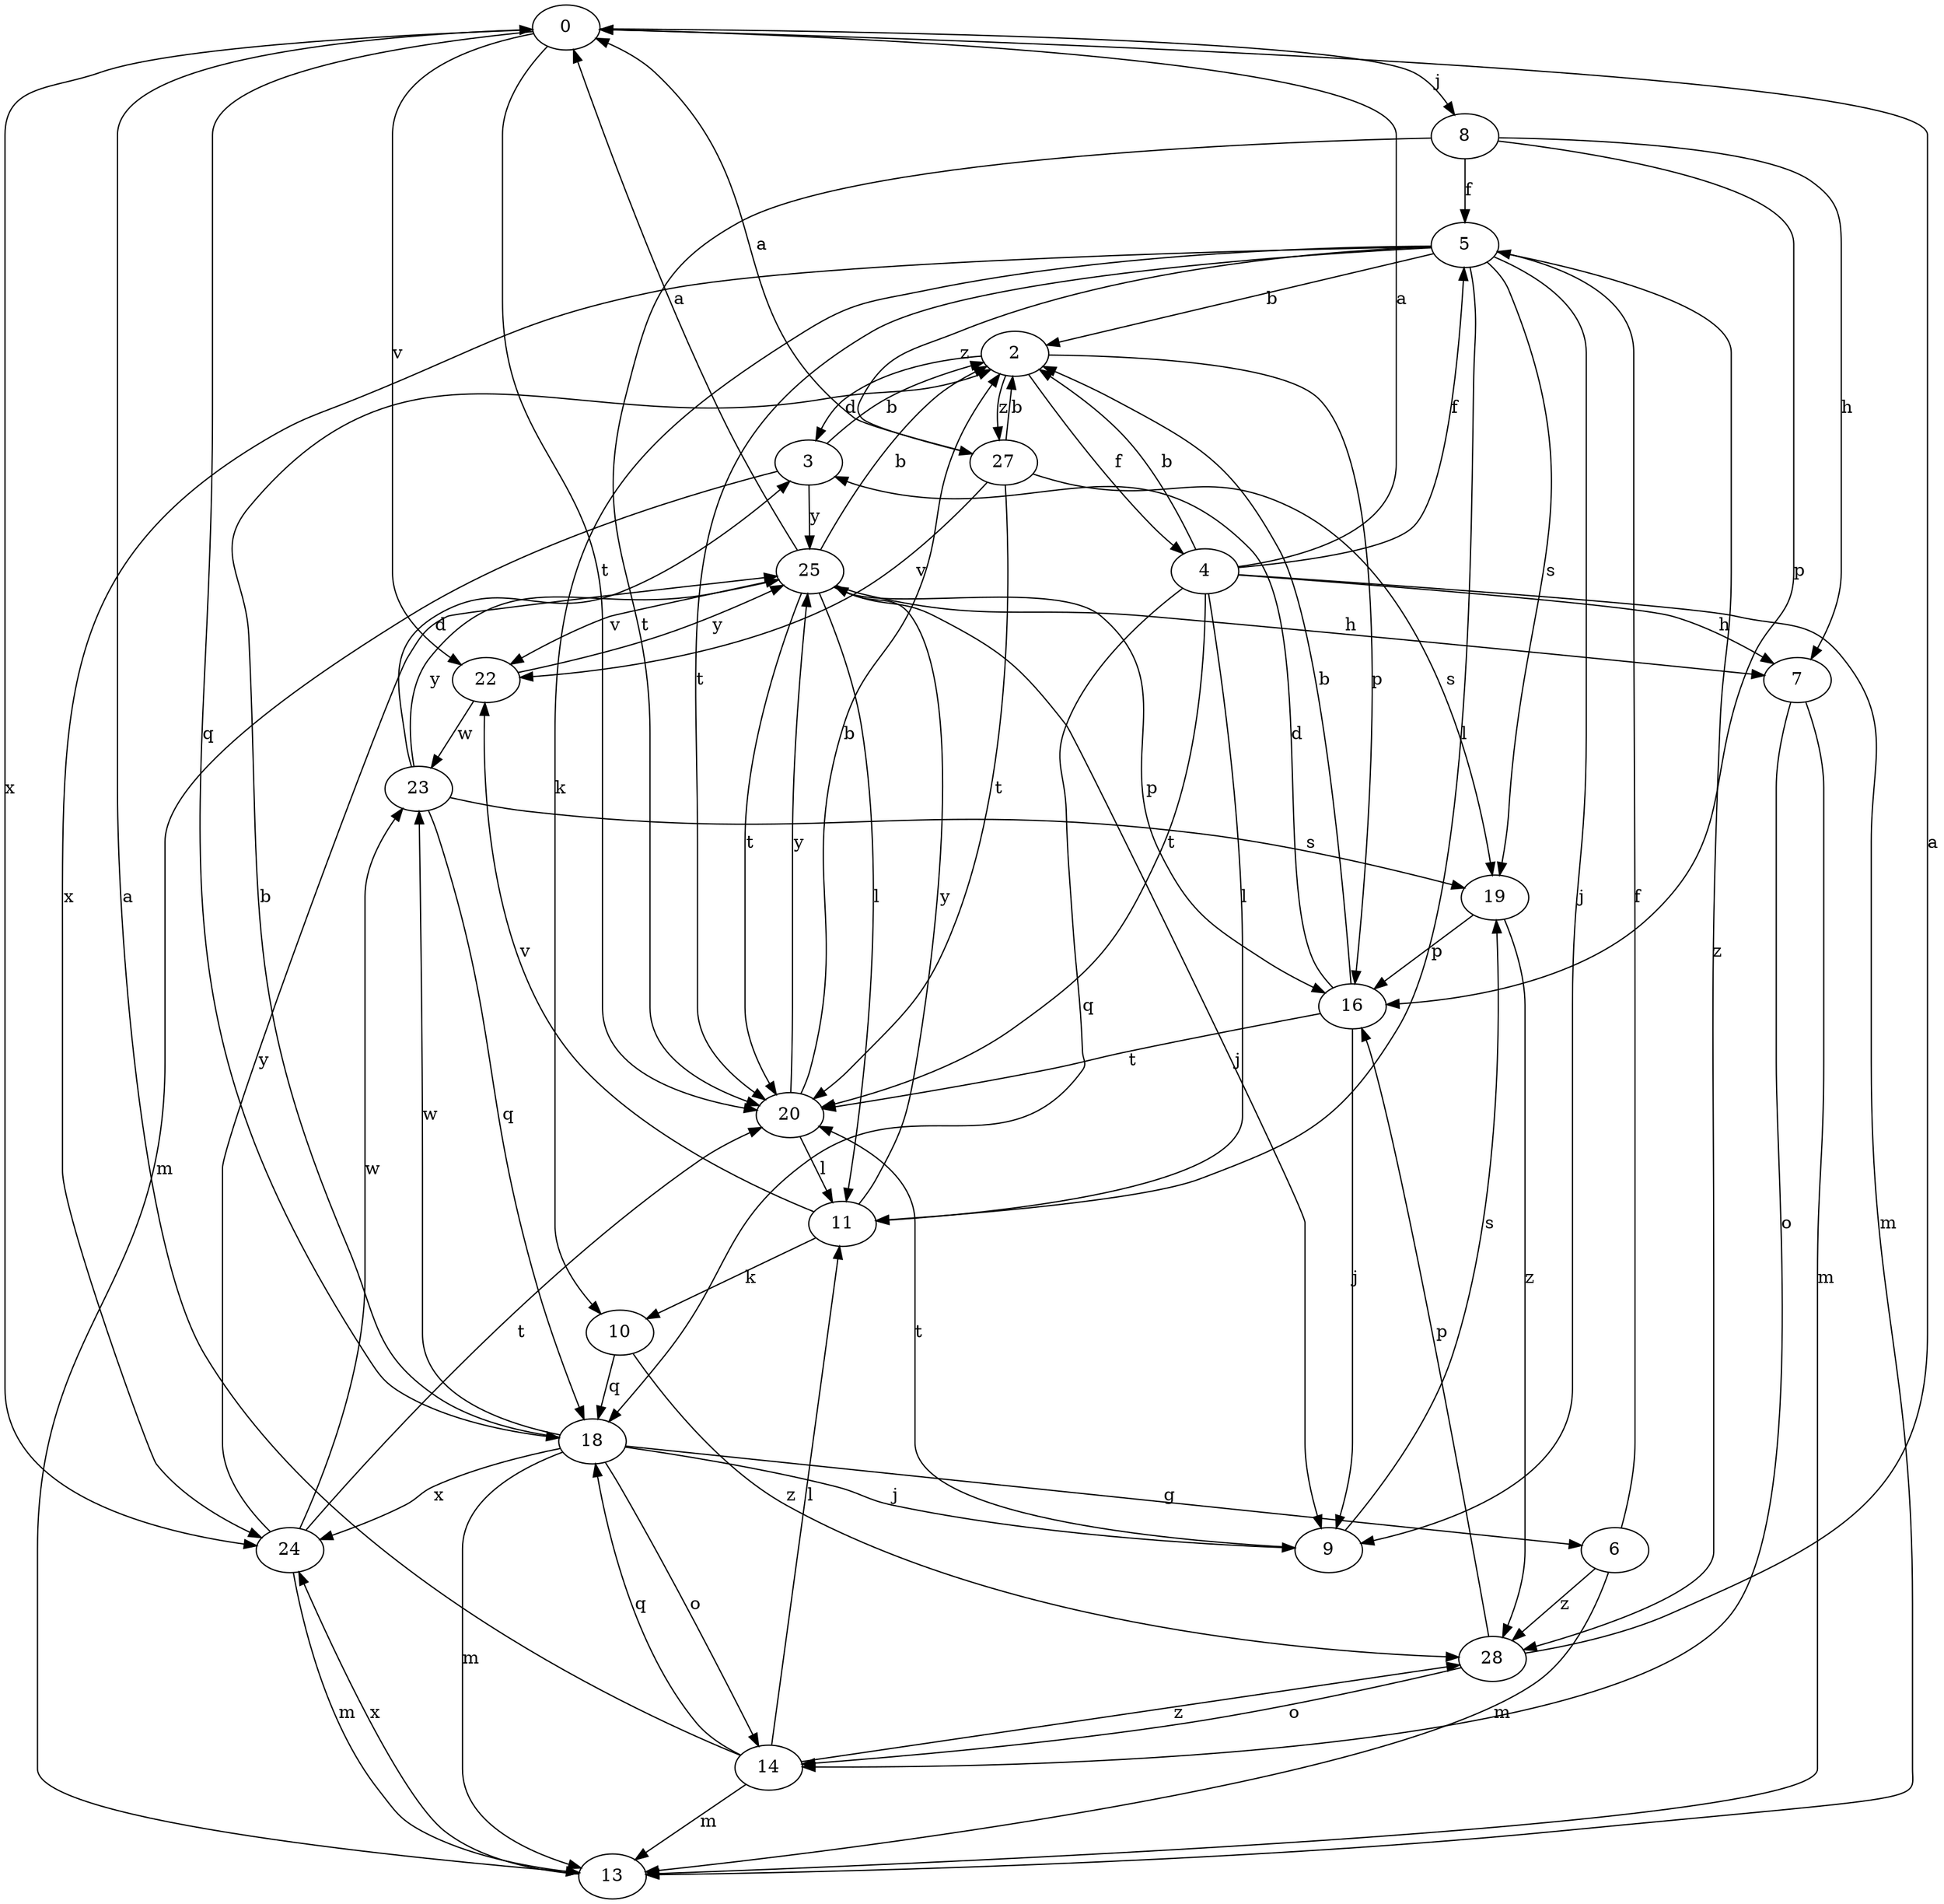 strict digraph  {
0;
2;
3;
4;
5;
6;
7;
8;
9;
10;
11;
13;
14;
16;
18;
19;
20;
22;
23;
24;
25;
27;
28;
0 -> 8  [label=j];
0 -> 18  [label=q];
0 -> 20  [label=t];
0 -> 22  [label=v];
0 -> 24  [label=x];
2 -> 3  [label=d];
2 -> 4  [label=f];
2 -> 16  [label=p];
2 -> 27  [label=z];
3 -> 2  [label=b];
3 -> 13  [label=m];
3 -> 25  [label=y];
4 -> 0  [label=a];
4 -> 2  [label=b];
4 -> 5  [label=f];
4 -> 7  [label=h];
4 -> 11  [label=l];
4 -> 13  [label=m];
4 -> 18  [label=q];
4 -> 20  [label=t];
5 -> 2  [label=b];
5 -> 9  [label=j];
5 -> 10  [label=k];
5 -> 11  [label=l];
5 -> 19  [label=s];
5 -> 20  [label=t];
5 -> 24  [label=x];
5 -> 27  [label=z];
5 -> 28  [label=z];
6 -> 5  [label=f];
6 -> 13  [label=m];
6 -> 28  [label=z];
7 -> 13  [label=m];
7 -> 14  [label=o];
8 -> 5  [label=f];
8 -> 7  [label=h];
8 -> 16  [label=p];
8 -> 20  [label=t];
9 -> 19  [label=s];
9 -> 20  [label=t];
10 -> 18  [label=q];
10 -> 28  [label=z];
11 -> 10  [label=k];
11 -> 22  [label=v];
11 -> 25  [label=y];
13 -> 24  [label=x];
14 -> 0  [label=a];
14 -> 11  [label=l];
14 -> 13  [label=m];
14 -> 18  [label=q];
14 -> 28  [label=z];
16 -> 2  [label=b];
16 -> 3  [label=d];
16 -> 9  [label=j];
16 -> 20  [label=t];
18 -> 2  [label=b];
18 -> 6  [label=g];
18 -> 9  [label=j];
18 -> 13  [label=m];
18 -> 14  [label=o];
18 -> 23  [label=w];
18 -> 24  [label=x];
19 -> 16  [label=p];
19 -> 28  [label=z];
20 -> 2  [label=b];
20 -> 11  [label=l];
20 -> 25  [label=y];
22 -> 23  [label=w];
22 -> 25  [label=y];
23 -> 3  [label=d];
23 -> 18  [label=q];
23 -> 19  [label=s];
23 -> 25  [label=y];
24 -> 13  [label=m];
24 -> 20  [label=t];
24 -> 23  [label=w];
24 -> 25  [label=y];
25 -> 0  [label=a];
25 -> 2  [label=b];
25 -> 7  [label=h];
25 -> 9  [label=j];
25 -> 11  [label=l];
25 -> 16  [label=p];
25 -> 20  [label=t];
25 -> 22  [label=v];
27 -> 0  [label=a];
27 -> 2  [label=b];
27 -> 19  [label=s];
27 -> 20  [label=t];
27 -> 22  [label=v];
28 -> 0  [label=a];
28 -> 14  [label=o];
28 -> 16  [label=p];
}
